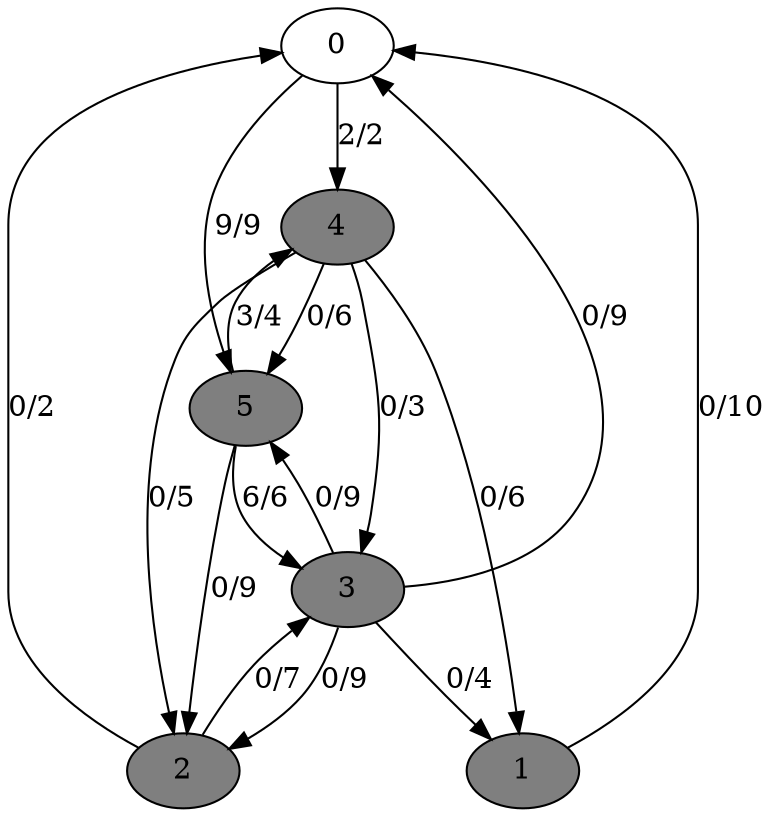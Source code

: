 digraph G {
	0[style=filled fillcolor=grey100];
	0->4[label ="2/2"] ;
	0->5[label ="9/9"] ;
	1[style=filled fillcolor=grey50];
	1->0[label ="0/10"] ;
	2[style=filled fillcolor=grey50];
	2->0[label ="0/2"] ;
	2->3[label ="0/7"] ;
	3[style=filled fillcolor=grey50];
	3->0[label ="0/9"] ;
	3->1[label ="0/4"] ;
	3->2[label ="0/9"] ;
	3->5[label ="0/9"] ;
	4[style=filled fillcolor=grey50];
	4->1[label ="0/6"] ;
	4->2[label ="0/5"] ;
	4->3[label ="0/3"] ;
	4->5[label ="0/6"] ;
	5[style=filled fillcolor=grey50];
	5->2[label ="0/9"] ;
	5->3[label ="6/6"] ;
	5->4[label ="3/4"] ;
}
